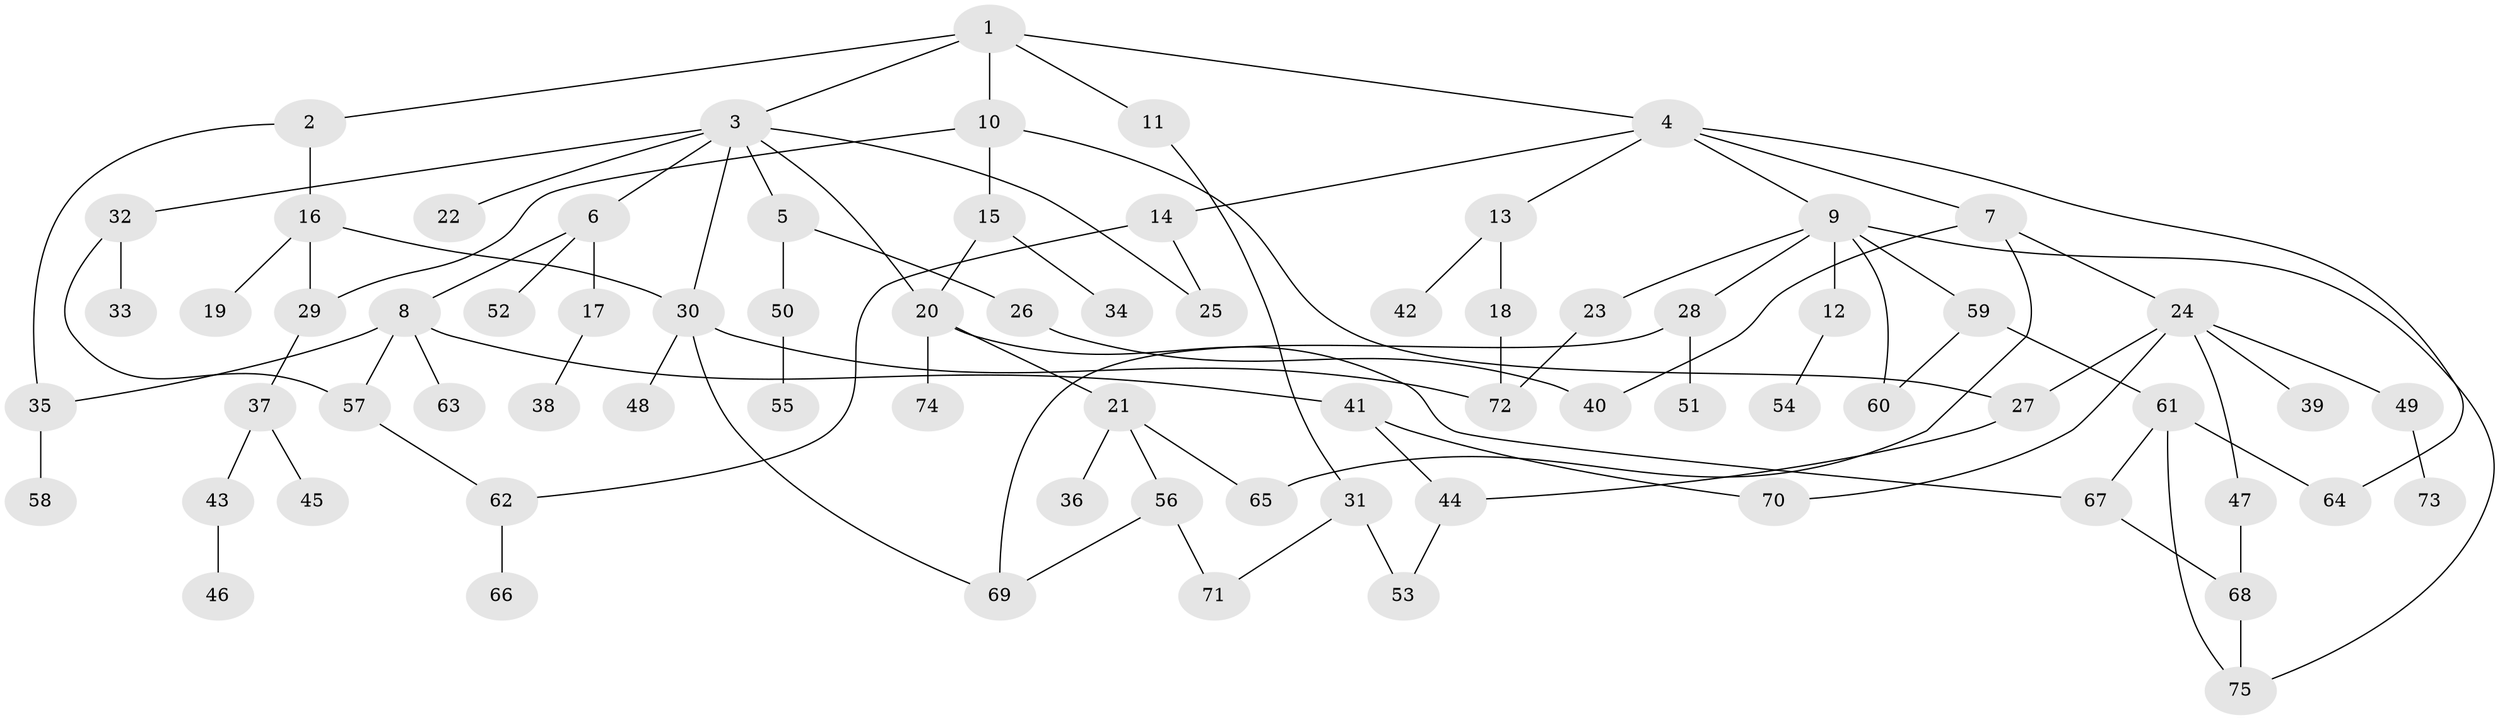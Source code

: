// coarse degree distribution, {6: 0.0625, 11: 0.020833333333333332, 3: 0.25, 4: 0.125, 8: 0.020833333333333332, 1: 0.2916666666666667, 2: 0.20833333333333334, 5: 0.020833333333333332}
// Generated by graph-tools (version 1.1) at 2025/23/03/03/25 07:23:30]
// undirected, 75 vertices, 98 edges
graph export_dot {
graph [start="1"]
  node [color=gray90,style=filled];
  1;
  2;
  3;
  4;
  5;
  6;
  7;
  8;
  9;
  10;
  11;
  12;
  13;
  14;
  15;
  16;
  17;
  18;
  19;
  20;
  21;
  22;
  23;
  24;
  25;
  26;
  27;
  28;
  29;
  30;
  31;
  32;
  33;
  34;
  35;
  36;
  37;
  38;
  39;
  40;
  41;
  42;
  43;
  44;
  45;
  46;
  47;
  48;
  49;
  50;
  51;
  52;
  53;
  54;
  55;
  56;
  57;
  58;
  59;
  60;
  61;
  62;
  63;
  64;
  65;
  66;
  67;
  68;
  69;
  70;
  71;
  72;
  73;
  74;
  75;
  1 -- 2;
  1 -- 3;
  1 -- 4;
  1 -- 10;
  1 -- 11;
  2 -- 16;
  2 -- 35;
  3 -- 5;
  3 -- 6;
  3 -- 22;
  3 -- 32;
  3 -- 25;
  3 -- 30;
  3 -- 20;
  4 -- 7;
  4 -- 9;
  4 -- 13;
  4 -- 14;
  4 -- 64;
  5 -- 26;
  5 -- 50;
  6 -- 8;
  6 -- 17;
  6 -- 52;
  7 -- 24;
  7 -- 65;
  7 -- 40;
  8 -- 35;
  8 -- 41;
  8 -- 57;
  8 -- 63;
  9 -- 12;
  9 -- 23;
  9 -- 28;
  9 -- 59;
  9 -- 75;
  9 -- 60;
  10 -- 15;
  10 -- 27;
  10 -- 29;
  11 -- 31;
  12 -- 54;
  13 -- 18;
  13 -- 42;
  14 -- 25;
  14 -- 62;
  15 -- 20;
  15 -- 34;
  16 -- 19;
  16 -- 29;
  16 -- 30;
  17 -- 38;
  18 -- 72;
  20 -- 21;
  20 -- 74;
  20 -- 67;
  21 -- 36;
  21 -- 56;
  21 -- 65;
  23 -- 72;
  24 -- 39;
  24 -- 47;
  24 -- 49;
  24 -- 70;
  24 -- 27;
  26 -- 40;
  27 -- 44;
  28 -- 51;
  28 -- 69;
  29 -- 37;
  30 -- 48;
  30 -- 69;
  30 -- 72;
  31 -- 71;
  31 -- 53;
  32 -- 33;
  32 -- 57;
  35 -- 58;
  37 -- 43;
  37 -- 45;
  41 -- 44;
  41 -- 70;
  43 -- 46;
  44 -- 53;
  47 -- 68;
  49 -- 73;
  50 -- 55;
  56 -- 69;
  56 -- 71;
  57 -- 62;
  59 -- 60;
  59 -- 61;
  61 -- 67;
  61 -- 75;
  61 -- 64;
  62 -- 66;
  67 -- 68;
  68 -- 75;
}
